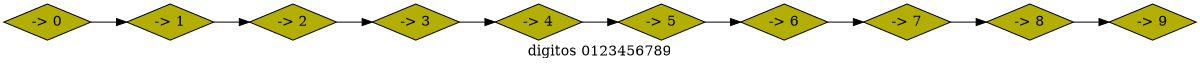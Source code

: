 digraph Imagen_Reporte {
	rankdir=LR size="8,5"
	node [shape=diamond]
	"-> 0" [fillcolor="#b3af02" style=filled]
	"-> 1" [fillcolor="#b3af02" style=filled]
	"-> 2" [fillcolor="#b3af02" style=filled]
	"-> 3" [fillcolor="#b3af02" style=filled]
	"-> 4" [fillcolor="#b3af02" style=filled]
	"-> 5" [fillcolor="#b3af02" style=filled]
	"-> 6" [fillcolor="#b3af02" style=filled]
	"-> 7" [fillcolor="#b3af02" style=filled]
	"-> 8" [fillcolor="#b3af02" style=filled]
	"-> 9" [fillcolor="#b3af02" style=filled]
	"-> 0" -> "-> 1" [label=""]
	"-> 1" -> "-> 2" [label=""]
	"-> 2" -> "-> 3" [label=""]
	"-> 3" -> "-> 4" [label=""]
	"-> 4" -> "-> 5" [label=""]
	"-> 5" -> "-> 6" [label=""]
	"-> 6" -> "-> 7" [label=""]
	"-> 7" -> "-> 8" [label=""]
	"-> 8" -> "-> 9" [label=""]
	label="digitos 0123456789"
}
